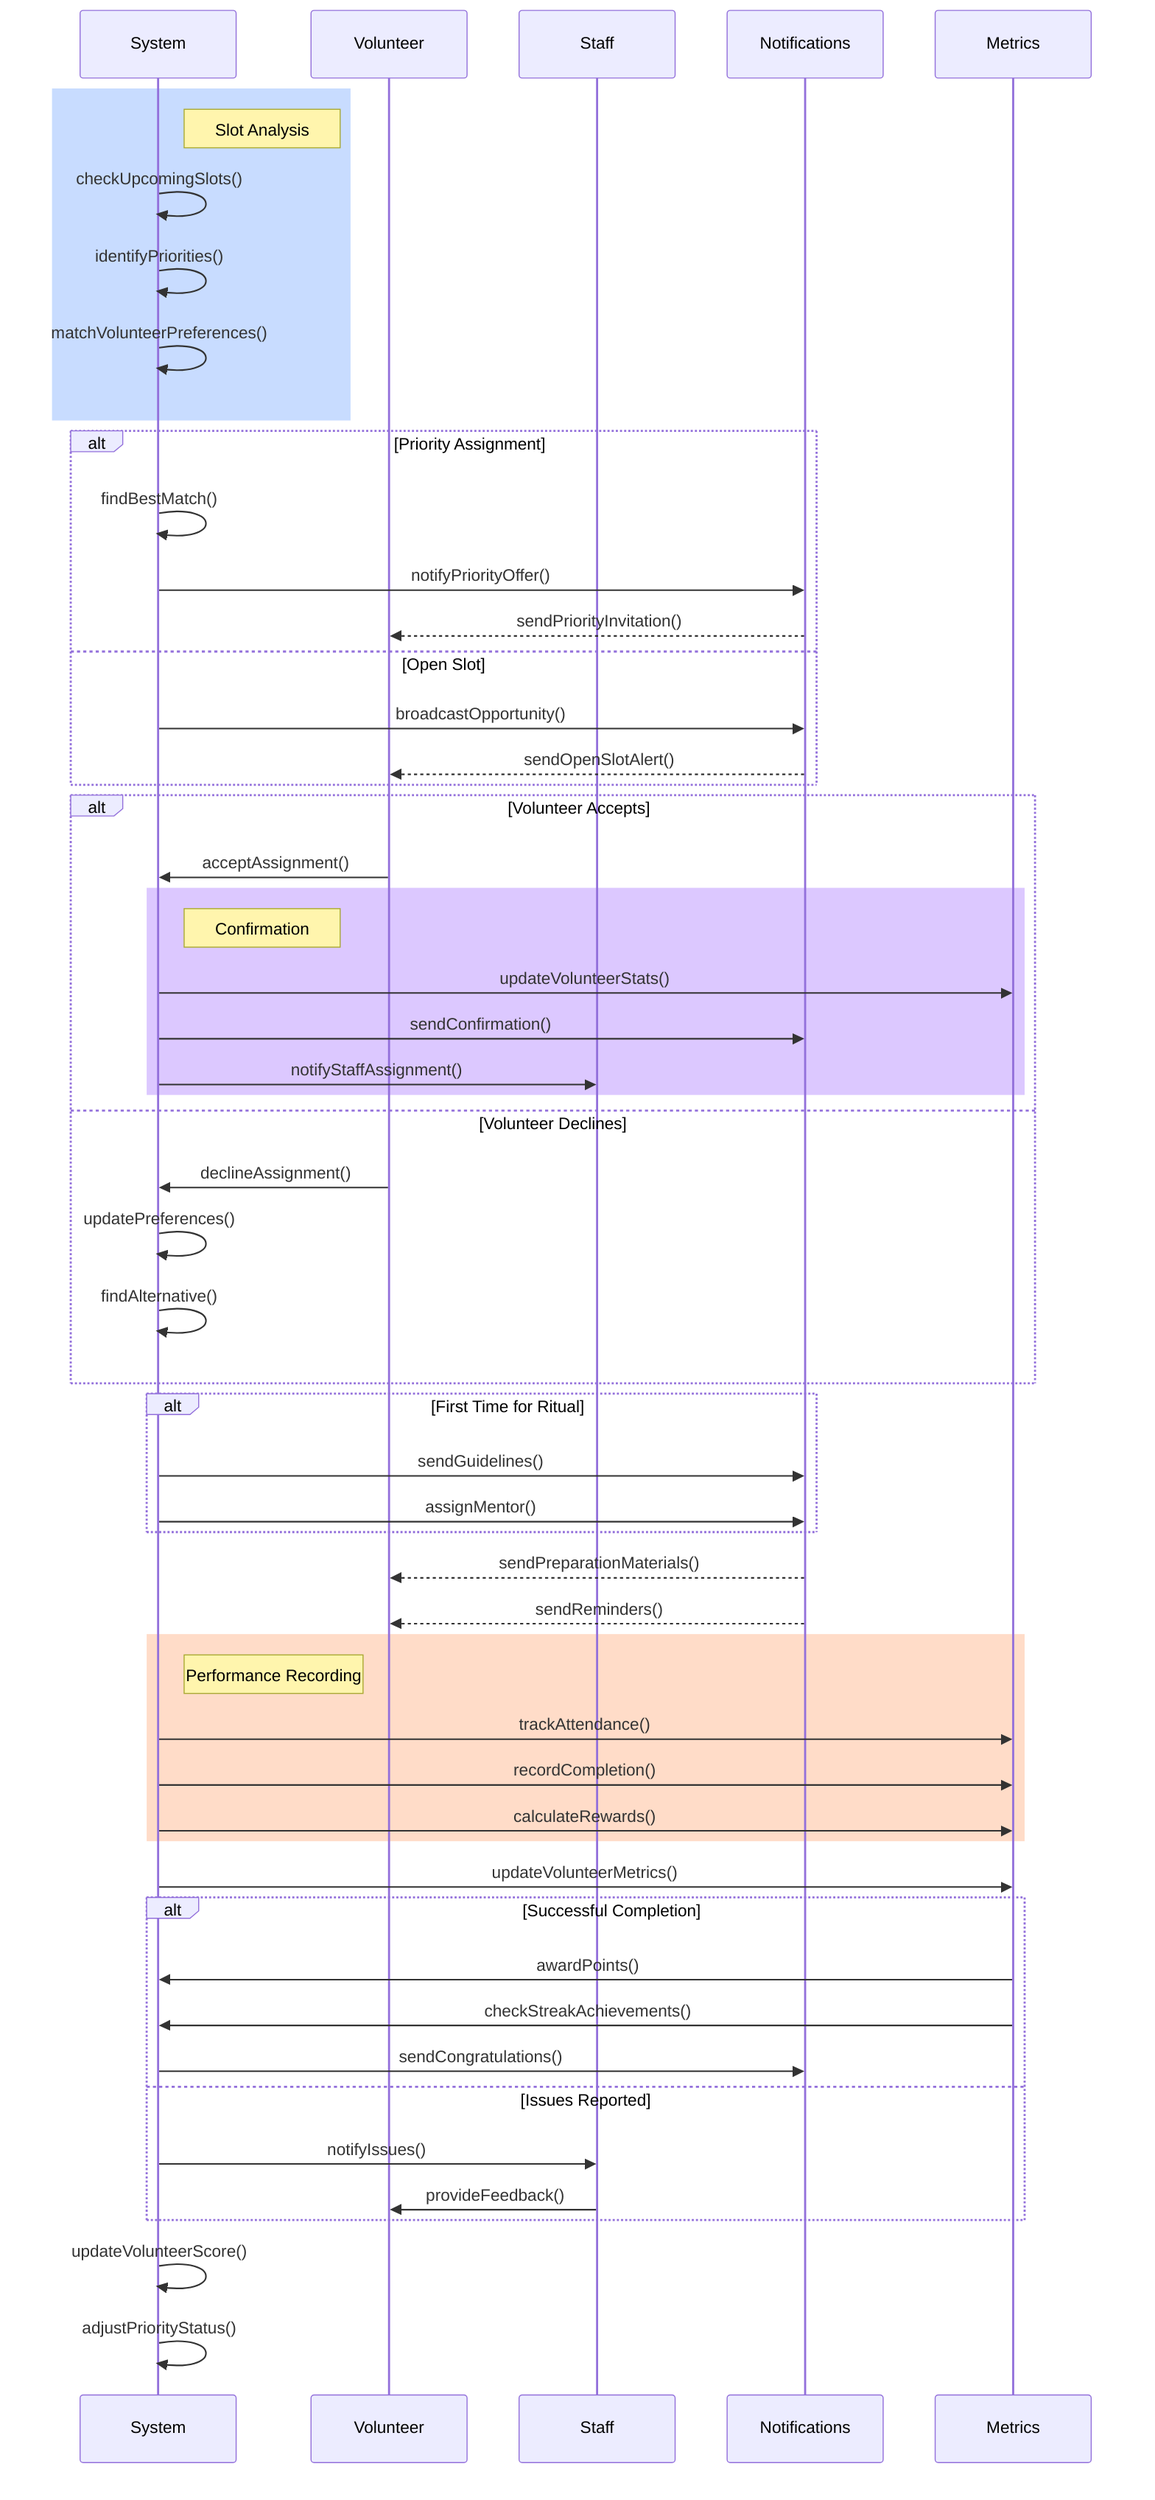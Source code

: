 sequenceDiagram
    participant S as System
    participant V as Volunteer
    participant Staff
    participant N as Notifications
    participant M as Metrics

    %% Phase 1: Opportunity Detection
    rect rgb(200, 220, 255)
        Note right of S: Slot Analysis
        S->>S: checkUpcomingSlots()
        S->>S: identifyPriorities()
        S->>S: matchVolunteerPreferences()
    end

    %% Phase 2: Volunteer Selection
    alt Priority Assignment
        S->>S: findBestMatch()
        S->>N: notifyPriorityOffer()
        N-->>V: sendPriorityInvitation()
    else Open Slot
        S->>N: broadcastOpportunity()
        N-->>V: sendOpenSlotAlert()
    end

    %% Phase 3: Assignment Process
    alt Volunteer Accepts
        V->>S: acceptAssignment()
        rect rgb(220, 200, 255)
            Note right of S: Confirmation
            S->>M: updateVolunteerStats()
            S->>N: sendConfirmation()
            S->>Staff: notifyStaffAssignment()
        end
    else Volunteer Declines
        V->>S: declineAssignment()
        S->>S: updatePreferences()
        S->>S: findAlternative()
    end

    %% Phase 4: Pre-Event Preparation
    alt First Time for Ritual
        S->>N: sendGuidelines()
        S->>N: assignMentor()
    end
    
    N-->>V: sendPreparationMaterials()
    N-->>V: sendReminders()

    %% Phase 5: Event Tracking
    rect rgb(255, 220, 200)
        Note right of S: Performance Recording
        S->>M: trackAttendance()
        S->>M: recordCompletion()
        S->>M: calculateRewards()
    end

    %% Phase 6: Post-Event Processing
    S->>M: updateVolunteerMetrics()
    
    alt Successful Completion
        M->>S: awardPoints()
        M->>S: checkStreakAchievements()
        S->>N: sendCongratulations()
    else Issues Reported
        S->>Staff: notifyIssues()
        Staff->>V: provideFeedback()
    end

    %% Phase 7: Future Assignments
    S->>S: updateVolunteerScore()
    S->>S: adjustPriorityStatus()